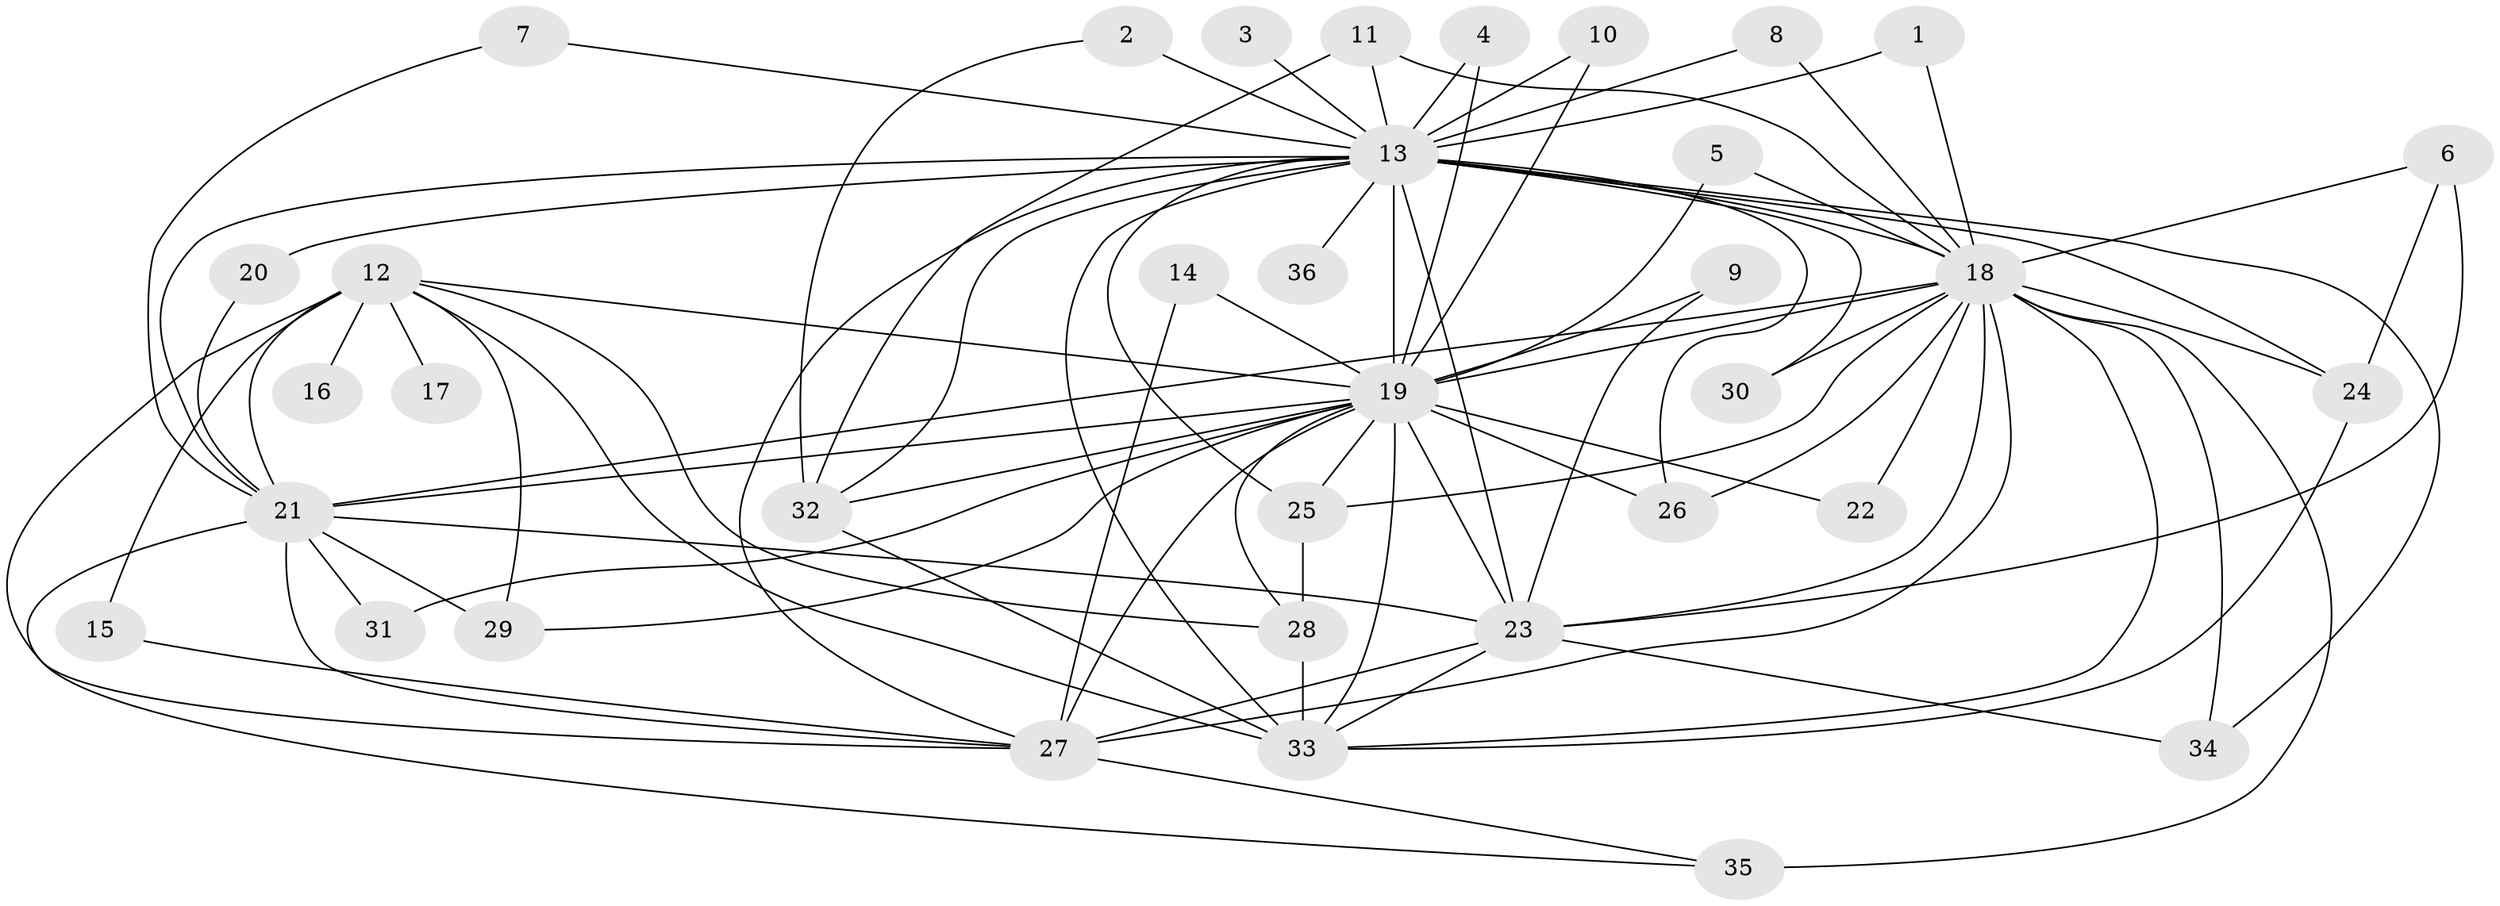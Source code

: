 // original degree distribution, {17: 0.041666666666666664, 28: 0.013888888888888888, 18: 0.027777777777777776, 13: 0.013888888888888888, 16: 0.027777777777777776, 12: 0.013888888888888888, 2: 0.5555555555555556, 3: 0.16666666666666666, 5: 0.027777777777777776, 6: 0.027777777777777776, 4: 0.06944444444444445, 8: 0.013888888888888888}
// Generated by graph-tools (version 1.1) at 2025/49/03/09/25 03:49:31]
// undirected, 36 vertices, 86 edges
graph export_dot {
graph [start="1"]
  node [color=gray90,style=filled];
  1;
  2;
  3;
  4;
  5;
  6;
  7;
  8;
  9;
  10;
  11;
  12;
  13;
  14;
  15;
  16;
  17;
  18;
  19;
  20;
  21;
  22;
  23;
  24;
  25;
  26;
  27;
  28;
  29;
  30;
  31;
  32;
  33;
  34;
  35;
  36;
  1 -- 13 [weight=1.0];
  1 -- 18 [weight=1.0];
  2 -- 13 [weight=2.0];
  2 -- 32 [weight=1.0];
  3 -- 13 [weight=1.0];
  4 -- 13 [weight=1.0];
  4 -- 19 [weight=1.0];
  5 -- 18 [weight=1.0];
  5 -- 19 [weight=1.0];
  6 -- 18 [weight=1.0];
  6 -- 23 [weight=1.0];
  6 -- 24 [weight=1.0];
  7 -- 13 [weight=1.0];
  7 -- 21 [weight=1.0];
  8 -- 13 [weight=1.0];
  8 -- 18 [weight=1.0];
  9 -- 19 [weight=1.0];
  9 -- 23 [weight=1.0];
  10 -- 13 [weight=1.0];
  10 -- 19 [weight=1.0];
  11 -- 13 [weight=1.0];
  11 -- 18 [weight=1.0];
  11 -- 32 [weight=1.0];
  12 -- 15 [weight=1.0];
  12 -- 16 [weight=2.0];
  12 -- 17 [weight=2.0];
  12 -- 19 [weight=1.0];
  12 -- 21 [weight=2.0];
  12 -- 27 [weight=2.0];
  12 -- 28 [weight=2.0];
  12 -- 29 [weight=1.0];
  12 -- 33 [weight=1.0];
  13 -- 18 [weight=6.0];
  13 -- 19 [weight=4.0];
  13 -- 20 [weight=1.0];
  13 -- 21 [weight=3.0];
  13 -- 23 [weight=5.0];
  13 -- 24 [weight=1.0];
  13 -- 25 [weight=1.0];
  13 -- 26 [weight=2.0];
  13 -- 27 [weight=3.0];
  13 -- 30 [weight=1.0];
  13 -- 32 [weight=1.0];
  13 -- 33 [weight=1.0];
  13 -- 34 [weight=1.0];
  13 -- 36 [weight=1.0];
  14 -- 19 [weight=1.0];
  14 -- 27 [weight=1.0];
  15 -- 27 [weight=1.0];
  18 -- 19 [weight=6.0];
  18 -- 21 [weight=3.0];
  18 -- 22 [weight=2.0];
  18 -- 23 [weight=3.0];
  18 -- 24 [weight=1.0];
  18 -- 25 [weight=1.0];
  18 -- 26 [weight=1.0];
  18 -- 27 [weight=4.0];
  18 -- 30 [weight=1.0];
  18 -- 33 [weight=1.0];
  18 -- 34 [weight=1.0];
  18 -- 35 [weight=2.0];
  19 -- 21 [weight=2.0];
  19 -- 22 [weight=1.0];
  19 -- 23 [weight=2.0];
  19 -- 25 [weight=1.0];
  19 -- 26 [weight=1.0];
  19 -- 27 [weight=2.0];
  19 -- 28 [weight=1.0];
  19 -- 29 [weight=1.0];
  19 -- 31 [weight=1.0];
  19 -- 32 [weight=1.0];
  19 -- 33 [weight=1.0];
  20 -- 21 [weight=1.0];
  21 -- 23 [weight=1.0];
  21 -- 27 [weight=1.0];
  21 -- 29 [weight=1.0];
  21 -- 31 [weight=1.0];
  21 -- 35 [weight=1.0];
  23 -- 27 [weight=1.0];
  23 -- 33 [weight=1.0];
  23 -- 34 [weight=1.0];
  24 -- 33 [weight=1.0];
  25 -- 28 [weight=1.0];
  27 -- 35 [weight=1.0];
  28 -- 33 [weight=1.0];
  32 -- 33 [weight=2.0];
}
